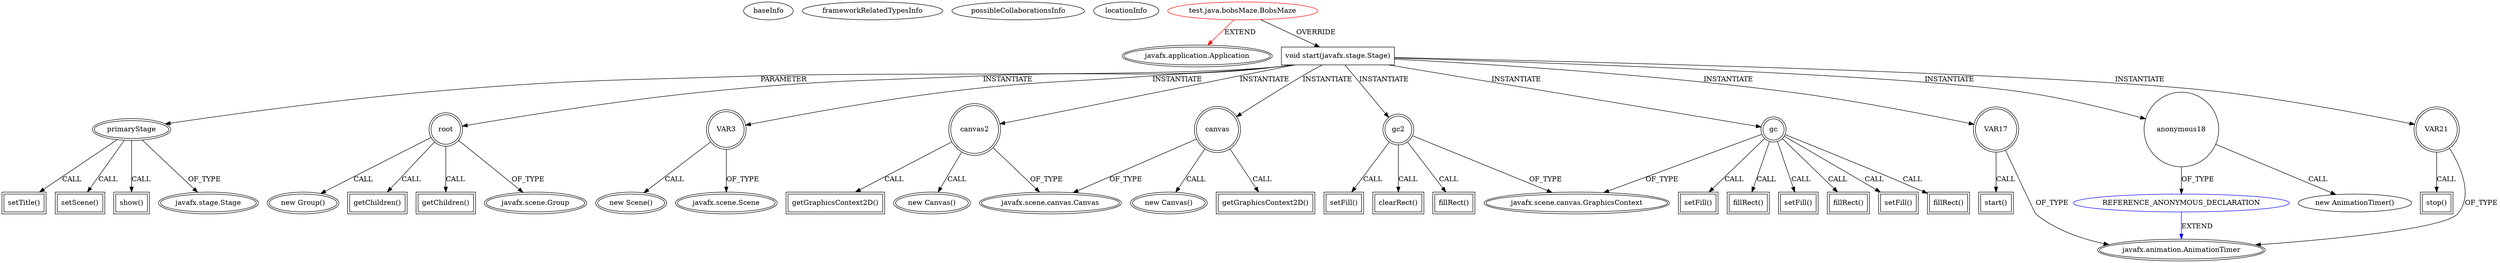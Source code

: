 digraph {
baseInfo[graphId=1,category="extension_graph",isAnonymous=false,possibleRelation=true]
frameworkRelatedTypesInfo[0="javafx.application.Application"]
possibleCollaborationsInfo[0="1~OVERRIDING_METHOD_DECLARATION-INSTANTIATION-~javafx.application.Application ~javafx.animation.AnimationTimer ~false~true"]
locationInfo[projectName="5agado-genetic_algorithms",filePath="/5agado-genetic_algorithms/genetic_algorithms-master/src/test/java/bobsMaze/BobsMaze.java",contextSignature="BobsMaze",graphId="1"]
0[label="test.java.bobsMaze.BobsMaze",vertexType="ROOT_CLIENT_CLASS_DECLARATION",isFrameworkType=false,color=red]
1[label="javafx.application.Application",vertexType="FRAMEWORK_CLASS_TYPE",isFrameworkType=true,peripheries=2]
2[label="void start(javafx.stage.Stage)",vertexType="OVERRIDING_METHOD_DECLARATION",isFrameworkType=false,shape=box]
3[label="primaryStage",vertexType="PARAMETER_DECLARATION",isFrameworkType=true,peripheries=2]
4[label="javafx.stage.Stage",vertexType="FRAMEWORK_CLASS_TYPE",isFrameworkType=true,peripheries=2]
6[label="root",vertexType="VARIABLE_EXPRESION",isFrameworkType=true,peripheries=2,shape=circle]
7[label="javafx.scene.Group",vertexType="FRAMEWORK_CLASS_TYPE",isFrameworkType=true,peripheries=2]
5[label="new Group()",vertexType="CONSTRUCTOR_CALL",isFrameworkType=true,peripheries=2]
9[label="setTitle()",vertexType="INSIDE_CALL",isFrameworkType=true,peripheries=2,shape=box]
11[label="setScene()",vertexType="INSIDE_CALL",isFrameworkType=true,peripheries=2,shape=box]
13[label="VAR3",vertexType="VARIABLE_EXPRESION",isFrameworkType=true,peripheries=2,shape=circle]
14[label="javafx.scene.Scene",vertexType="FRAMEWORK_CLASS_TYPE",isFrameworkType=true,peripheries=2]
12[label="new Scene()",vertexType="CONSTRUCTOR_CALL",isFrameworkType=true,peripheries=2]
16[label="canvas",vertexType="VARIABLE_EXPRESION",isFrameworkType=true,peripheries=2,shape=circle]
17[label="javafx.scene.canvas.Canvas",vertexType="FRAMEWORK_CLASS_TYPE",isFrameworkType=true,peripheries=2]
15[label="new Canvas()",vertexType="CONSTRUCTOR_CALL",isFrameworkType=true,peripheries=2]
19[label="getChildren()",vertexType="INSIDE_CALL",isFrameworkType=true,peripheries=2,shape=box]
21[label="getGraphicsContext2D()",vertexType="INSIDE_CALL",isFrameworkType=true,peripheries=2,shape=box]
22[label="gc",vertexType="VARIABLE_EXPRESION",isFrameworkType=true,peripheries=2,shape=circle]
24[label="javafx.scene.canvas.GraphicsContext",vertexType="FRAMEWORK_CLASS_TYPE",isFrameworkType=true,peripheries=2]
23[label="setFill()",vertexType="INSIDE_CALL",isFrameworkType=true,peripheries=2,shape=box]
26[label="fillRect()",vertexType="INSIDE_CALL",isFrameworkType=true,peripheries=2,shape=box]
28[label="setFill()",vertexType="INSIDE_CALL",isFrameworkType=true,peripheries=2,shape=box]
30[label="fillRect()",vertexType="INSIDE_CALL",isFrameworkType=true,peripheries=2,shape=box]
32[label="setFill()",vertexType="INSIDE_CALL",isFrameworkType=true,peripheries=2,shape=box]
34[label="fillRect()",vertexType="INSIDE_CALL",isFrameworkType=true,peripheries=2,shape=box]
36[label="canvas2",vertexType="VARIABLE_EXPRESION",isFrameworkType=true,peripheries=2,shape=circle]
35[label="new Canvas()",vertexType="CONSTRUCTOR_CALL",isFrameworkType=true,peripheries=2]
39[label="getChildren()",vertexType="INSIDE_CALL",isFrameworkType=true,peripheries=2,shape=box]
41[label="getGraphicsContext2D()",vertexType="INSIDE_CALL",isFrameworkType=true,peripheries=2,shape=box]
42[label="gc2",vertexType="VARIABLE_EXPRESION",isFrameworkType=true,peripheries=2,shape=circle]
43[label="setFill()",vertexType="INSIDE_CALL",isFrameworkType=true,peripheries=2,shape=box]
45[label="VAR17",vertexType="VARIABLE_EXPRESION",isFrameworkType=true,peripheries=2,shape=circle]
47[label="javafx.animation.AnimationTimer",vertexType="FRAMEWORK_CLASS_TYPE",isFrameworkType=true,peripheries=2]
46[label="start()",vertexType="INSIDE_CALL",isFrameworkType=true,peripheries=2,shape=box]
49[label="anonymous18",vertexType="VARIABLE_EXPRESION",isFrameworkType=false,shape=circle]
50[label="REFERENCE_ANONYMOUS_DECLARATION",vertexType="REFERENCE_ANONYMOUS_DECLARATION",isFrameworkType=false,color=blue]
48[label="new AnimationTimer()",vertexType="CONSTRUCTOR_CALL",isFrameworkType=false]
53[label="clearRect()",vertexType="INSIDE_CALL",isFrameworkType=true,peripheries=2,shape=box]
55[label="fillRect()",vertexType="INSIDE_CALL",isFrameworkType=true,peripheries=2,shape=box]
56[label="VAR21",vertexType="VARIABLE_EXPRESION",isFrameworkType=true,peripheries=2,shape=circle]
57[label="stop()",vertexType="INSIDE_CALL",isFrameworkType=true,peripheries=2,shape=box]
60[label="show()",vertexType="INSIDE_CALL",isFrameworkType=true,peripheries=2,shape=box]
0->1[label="EXTEND",color=red]
0->2[label="OVERRIDE"]
3->4[label="OF_TYPE"]
2->3[label="PARAMETER"]
2->6[label="INSTANTIATE"]
6->7[label="OF_TYPE"]
6->5[label="CALL"]
3->9[label="CALL"]
3->11[label="CALL"]
2->13[label="INSTANTIATE"]
13->14[label="OF_TYPE"]
13->12[label="CALL"]
2->16[label="INSTANTIATE"]
16->17[label="OF_TYPE"]
16->15[label="CALL"]
6->19[label="CALL"]
16->21[label="CALL"]
2->22[label="INSTANTIATE"]
22->24[label="OF_TYPE"]
22->23[label="CALL"]
22->26[label="CALL"]
22->28[label="CALL"]
22->30[label="CALL"]
22->32[label="CALL"]
22->34[label="CALL"]
2->36[label="INSTANTIATE"]
36->17[label="OF_TYPE"]
36->35[label="CALL"]
6->39[label="CALL"]
36->41[label="CALL"]
2->42[label="INSTANTIATE"]
42->24[label="OF_TYPE"]
42->43[label="CALL"]
2->45[label="INSTANTIATE"]
45->47[label="OF_TYPE"]
45->46[label="CALL"]
2->49[label="INSTANTIATE"]
50->47[label="EXTEND",color=blue]
49->50[label="OF_TYPE"]
49->48[label="CALL"]
42->53[label="CALL"]
42->55[label="CALL"]
2->56[label="INSTANTIATE"]
56->47[label="OF_TYPE"]
56->57[label="CALL"]
3->60[label="CALL"]
}
